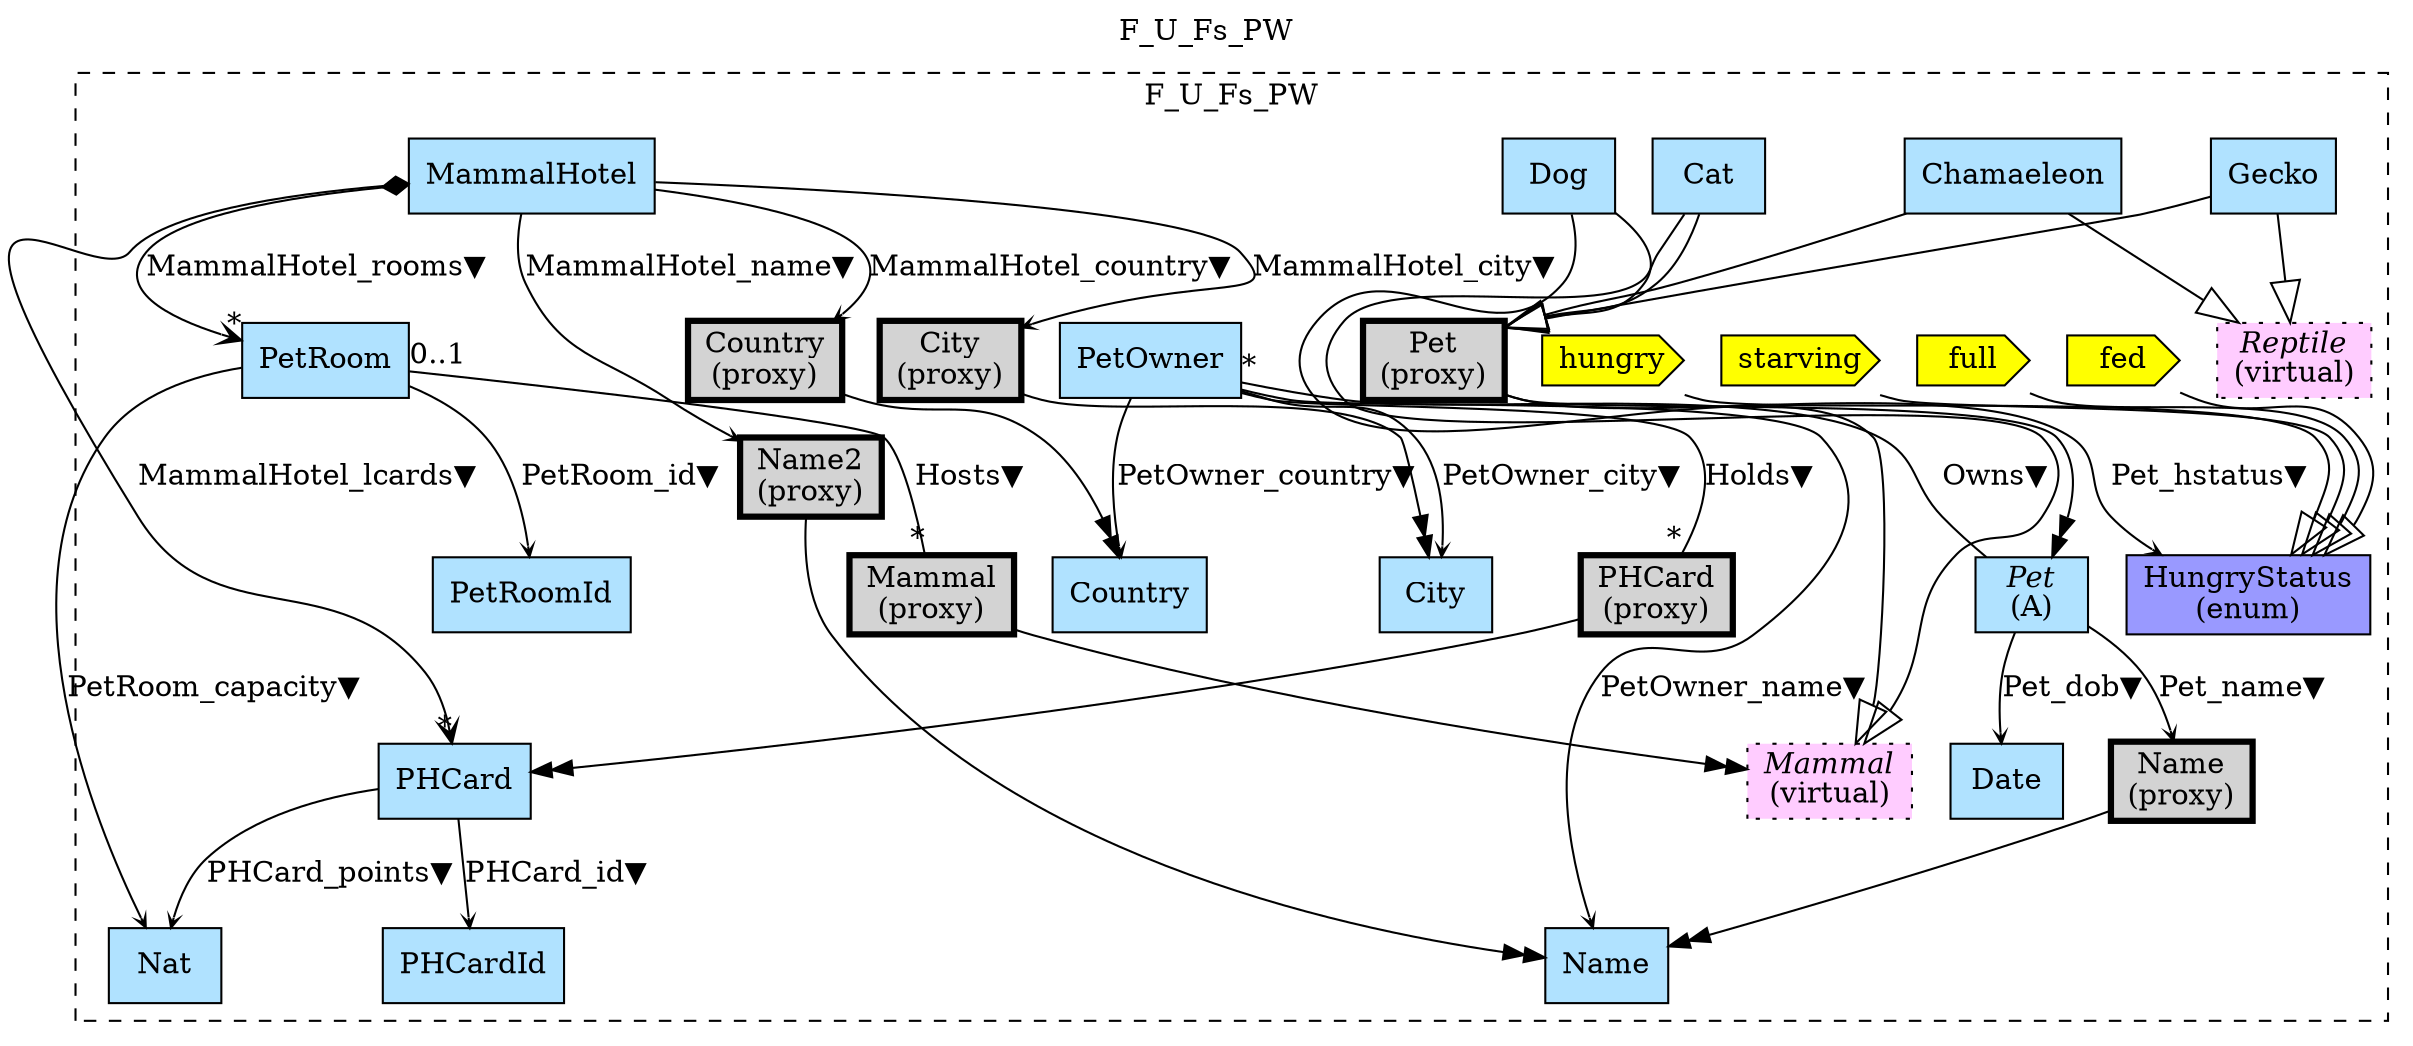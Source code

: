 digraph {graph[label=F_U_Fs_PW,labelloc=tl,labelfontsize=12];
subgraph cluster_F_U_Fs_PW{style=dashed;label=F_U_Fs_PW;
"PPHCard"[shape=box,fillcolor=lightgray,penwidth=3.0,style =filled,label=<PHCard<br/>(proxy)>];
"Country"[shape=record,fillcolor=lightskyblue1,style = filled,label="Country"];
"City"[shape=record,fillcolor=lightskyblue1,style = filled,label="City"];
"PetOwner"[shape=record,fillcolor=lightskyblue1,style = filled,label="PetOwner"];
"Date"[shape=record,fillcolor=lightskyblue1,style = filled,label="Date"];
"Pet"[shape=record,fillcolor=lightskyblue1,style = filled,label=<{<I>Pet</I><br/>(A)}>];
"PName"[shape=box,fillcolor=lightgray,penwidth=3.0,style =filled,label=<Name<br/>(proxy)>];
"Name"[shape=record,fillcolor=lightskyblue1,style = filled,label="Name"];
"HungryStatus"[shape=record,fillcolor="#9999FF",style = filled,label="HungryStatus\l(enum)"];
"starving"[shape=cds,fillcolor=yellow,style = filled,label="starving"];
"hungry"[shape=cds,fillcolor=yellow,style = filled,label="hungry"];
"fed"[shape=cds,fillcolor=yellow,style = filled,label="fed"];
"full"[shape=cds,fillcolor=yellow,style = filled,label="full"];
"Reptile"[shape=record,fillcolor="#FFCCFF",style ="filled,dotted",label=<{<I>Reptile</I><br/>(virtual)}>];
"Mammal"[shape=record,fillcolor="#FFCCFF",style ="filled,dotted",label=<{<I>Mammal</I><br/>(virtual)}>];
"Gecko"[shape=record,fillcolor=lightskyblue1,style = filled,label="Gecko"];
"Chamaeleon"[shape=record,fillcolor=lightskyblue1,style = filled,label="Chamaeleon"];
"Cat"[shape=record,fillcolor=lightskyblue1,style = filled,label="Cat"];
"Dog"[shape=record,fillcolor=lightskyblue1,style = filled,label="Dog"];
"PPet"[shape=box,fillcolor=lightgray,penwidth=3.0,style =filled,label=<Pet<br/>(proxy)>];
"PHCardId"[shape=record,fillcolor=lightskyblue1,style = filled,label="PHCardId"];
"Nat"[shape=record,fillcolor=lightskyblue1,style = filled,label="Nat"];
"PetRoomId"[shape=record,fillcolor=lightskyblue1,style = filled,label="PetRoomId"];
"PetRoom"[shape=record,fillcolor=lightskyblue1,style = filled,label="PetRoom"];
"PHCard"[shape=record,fillcolor=lightskyblue1,style = filled,label="PHCard"];
"MammalHotel"[shape=record,fillcolor=lightskyblue1,style = filled,label="MammalHotel"];
"PMammal"[shape=box,fillcolor=lightgray,penwidth=3.0,style =filled,label=<Mammal<br/>(proxy)>];
"PName2"[shape=box,fillcolor=lightgray,penwidth=3.0,style =filled,label=<Name2<br/>(proxy)>];
"PCountry"[shape=box,fillcolor=lightgray,penwidth=3.0,style =filled,label=<Country<br/>(proxy)>];
"PCity"[shape=box,fillcolor=lightgray,penwidth=3.0,style =filled,label=<City<br/>(proxy)>];

"PetOwner"->"PPHCard"[label="Holds▼",dir=none,taillabel="",headlabel="*"];
"PetOwner"->"Country"[label="PetOwner_country▼",arrowhead=vee,headlabel="",arrowsize=.5];
"PetOwner"->"City"[label="PetOwner_city▼",arrowhead=vee,headlabel="",arrowsize=.5];
"PetOwner"->"Pet"[label="Owns▼",dir=none,taillabel="*",headlabel=""];
"Pet"->"Date"[label="Pet_dob▼",arrowhead=vee,headlabel="",arrowsize=.5];
"PetOwner"->"Name"[label="PetOwner_name▼",arrowhead=vee,headlabel="",arrowsize=.5];
"Pet"->"PName"[label="Pet_name▼",arrowhead=vee,headlabel="",arrowsize=.5];
"Gecko"->"Reptile"[arrowhead=onormal,arrowsize=2.0];
"Chamaeleon"->"Reptile"[arrowhead=onormal,arrowsize=2.0];
"Cat"->"Mammal"[arrowhead=onormal,arrowsize=2.0];
"Dog"->"Mammal"[arrowhead=onormal,arrowsize=2.0];
"Gecko"->"PPet"[arrowhead=onormal,arrowsize=2.0];
"Chamaeleon"->"PPet"[arrowhead=onormal,arrowsize=2.0];
"Cat"->"PPet"[arrowhead=onormal,arrowsize=2.0];
"Dog"->"PPet"[arrowhead=onormal,arrowsize=2.0];
"PPet"->"HungryStatus"[label="Pet_hstatus▼",arrowhead=vee,headlabel="",arrowsize=.5];
"starving"->"HungryStatus"[arrowhead=onormal,arrowsize=2.0];
"hungry"->"HungryStatus"[arrowhead=onormal,arrowsize=2.0];
"fed"->"HungryStatus"[arrowhead=onormal,arrowsize=2.0];
"full"->"HungryStatus"[arrowhead=onormal,arrowsize=2.0];
"PetRoom"->"PMammal"[label="Hosts▼",dir=none,taillabel="0..1",headlabel="*"];
"PHCard"->"PHCardId"[label="PHCard_id▼",arrowhead=vee,headlabel="",arrowsize=.5];
"PHCard"->"Nat"[label="PHCard_points▼",arrowhead=vee,headlabel="",arrowsize=.5];
"PetRoom"->"Nat"[label="PetRoom_capacity▼",arrowhead=vee,headlabel="",arrowsize=.5];
"PetRoom"->"PetRoomId"[label="PetRoom_id▼",arrowhead=vee,headlabel="",arrowsize=.5];
"MammalHotel"->"PetRoom"[label="MammalHotel_rooms▼",arrowhead=vee,arrowtail=diamond,dir=both,headlabel="*"];
"MammalHotel"->"PHCard"[label="MammalHotel_lcards▼",arrowhead=vee,arrowtail=diamond,dir=both,headlabel="*"];
"MammalHotel"->"PName2"[label="MammalHotel_name▼",arrowhead=vee,headlabel="",arrowsize=.5];
"MammalHotel"->"PCountry"[label="MammalHotel_country▼",arrowhead=vee,headlabel="",arrowsize=.5];
"MammalHotel"->"PCity"[label="MammalHotel_city▼",arrowhead=vee,headlabel="",arrowsize=.5];

}
"PName"->"Name"[arrowhead=normalnormal];
"PPHCard"->"PHCard"[arrowhead=normalnormal];
"PCity"->"City"[arrowhead=normalnormal];
"PName2"->"Name"[arrowhead=normalnormal];
"PMammal"->"Mammal"[arrowhead=normalnormal];
"PCountry"->"Country"[arrowhead=normalnormal];
"PPet"->"Pet"[arrowhead=normalnormal];
}